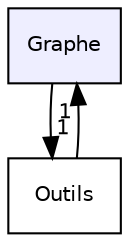 digraph "Graphe" {
  compound=true
  node [ fontsize="10", fontname="Helvetica"];
  edge [ labelfontsize="10", labelfontname="Helvetica"];
  dir_79f6e09f870cfeb41e2c1f1d5ff4743b [shape=box, label="Graphe", style="filled", fillcolor="#eeeeff", pencolor="black", URL="dir_79f6e09f870cfeb41e2c1f1d5ff4743b.html"];
  dir_7cc655c7f6324b48004907ae31af80af [shape=box label="Outils" URL="dir_7cc655c7f6324b48004907ae31af80af.html"];
  dir_7cc655c7f6324b48004907ae31af80af->dir_79f6e09f870cfeb41e2c1f1d5ff4743b [headlabel="1", labeldistance=1.5 headhref="dir_000002_000001.html"];
  dir_79f6e09f870cfeb41e2c1f1d5ff4743b->dir_7cc655c7f6324b48004907ae31af80af [headlabel="1", labeldistance=1.5 headhref="dir_000001_000002.html"];
}
